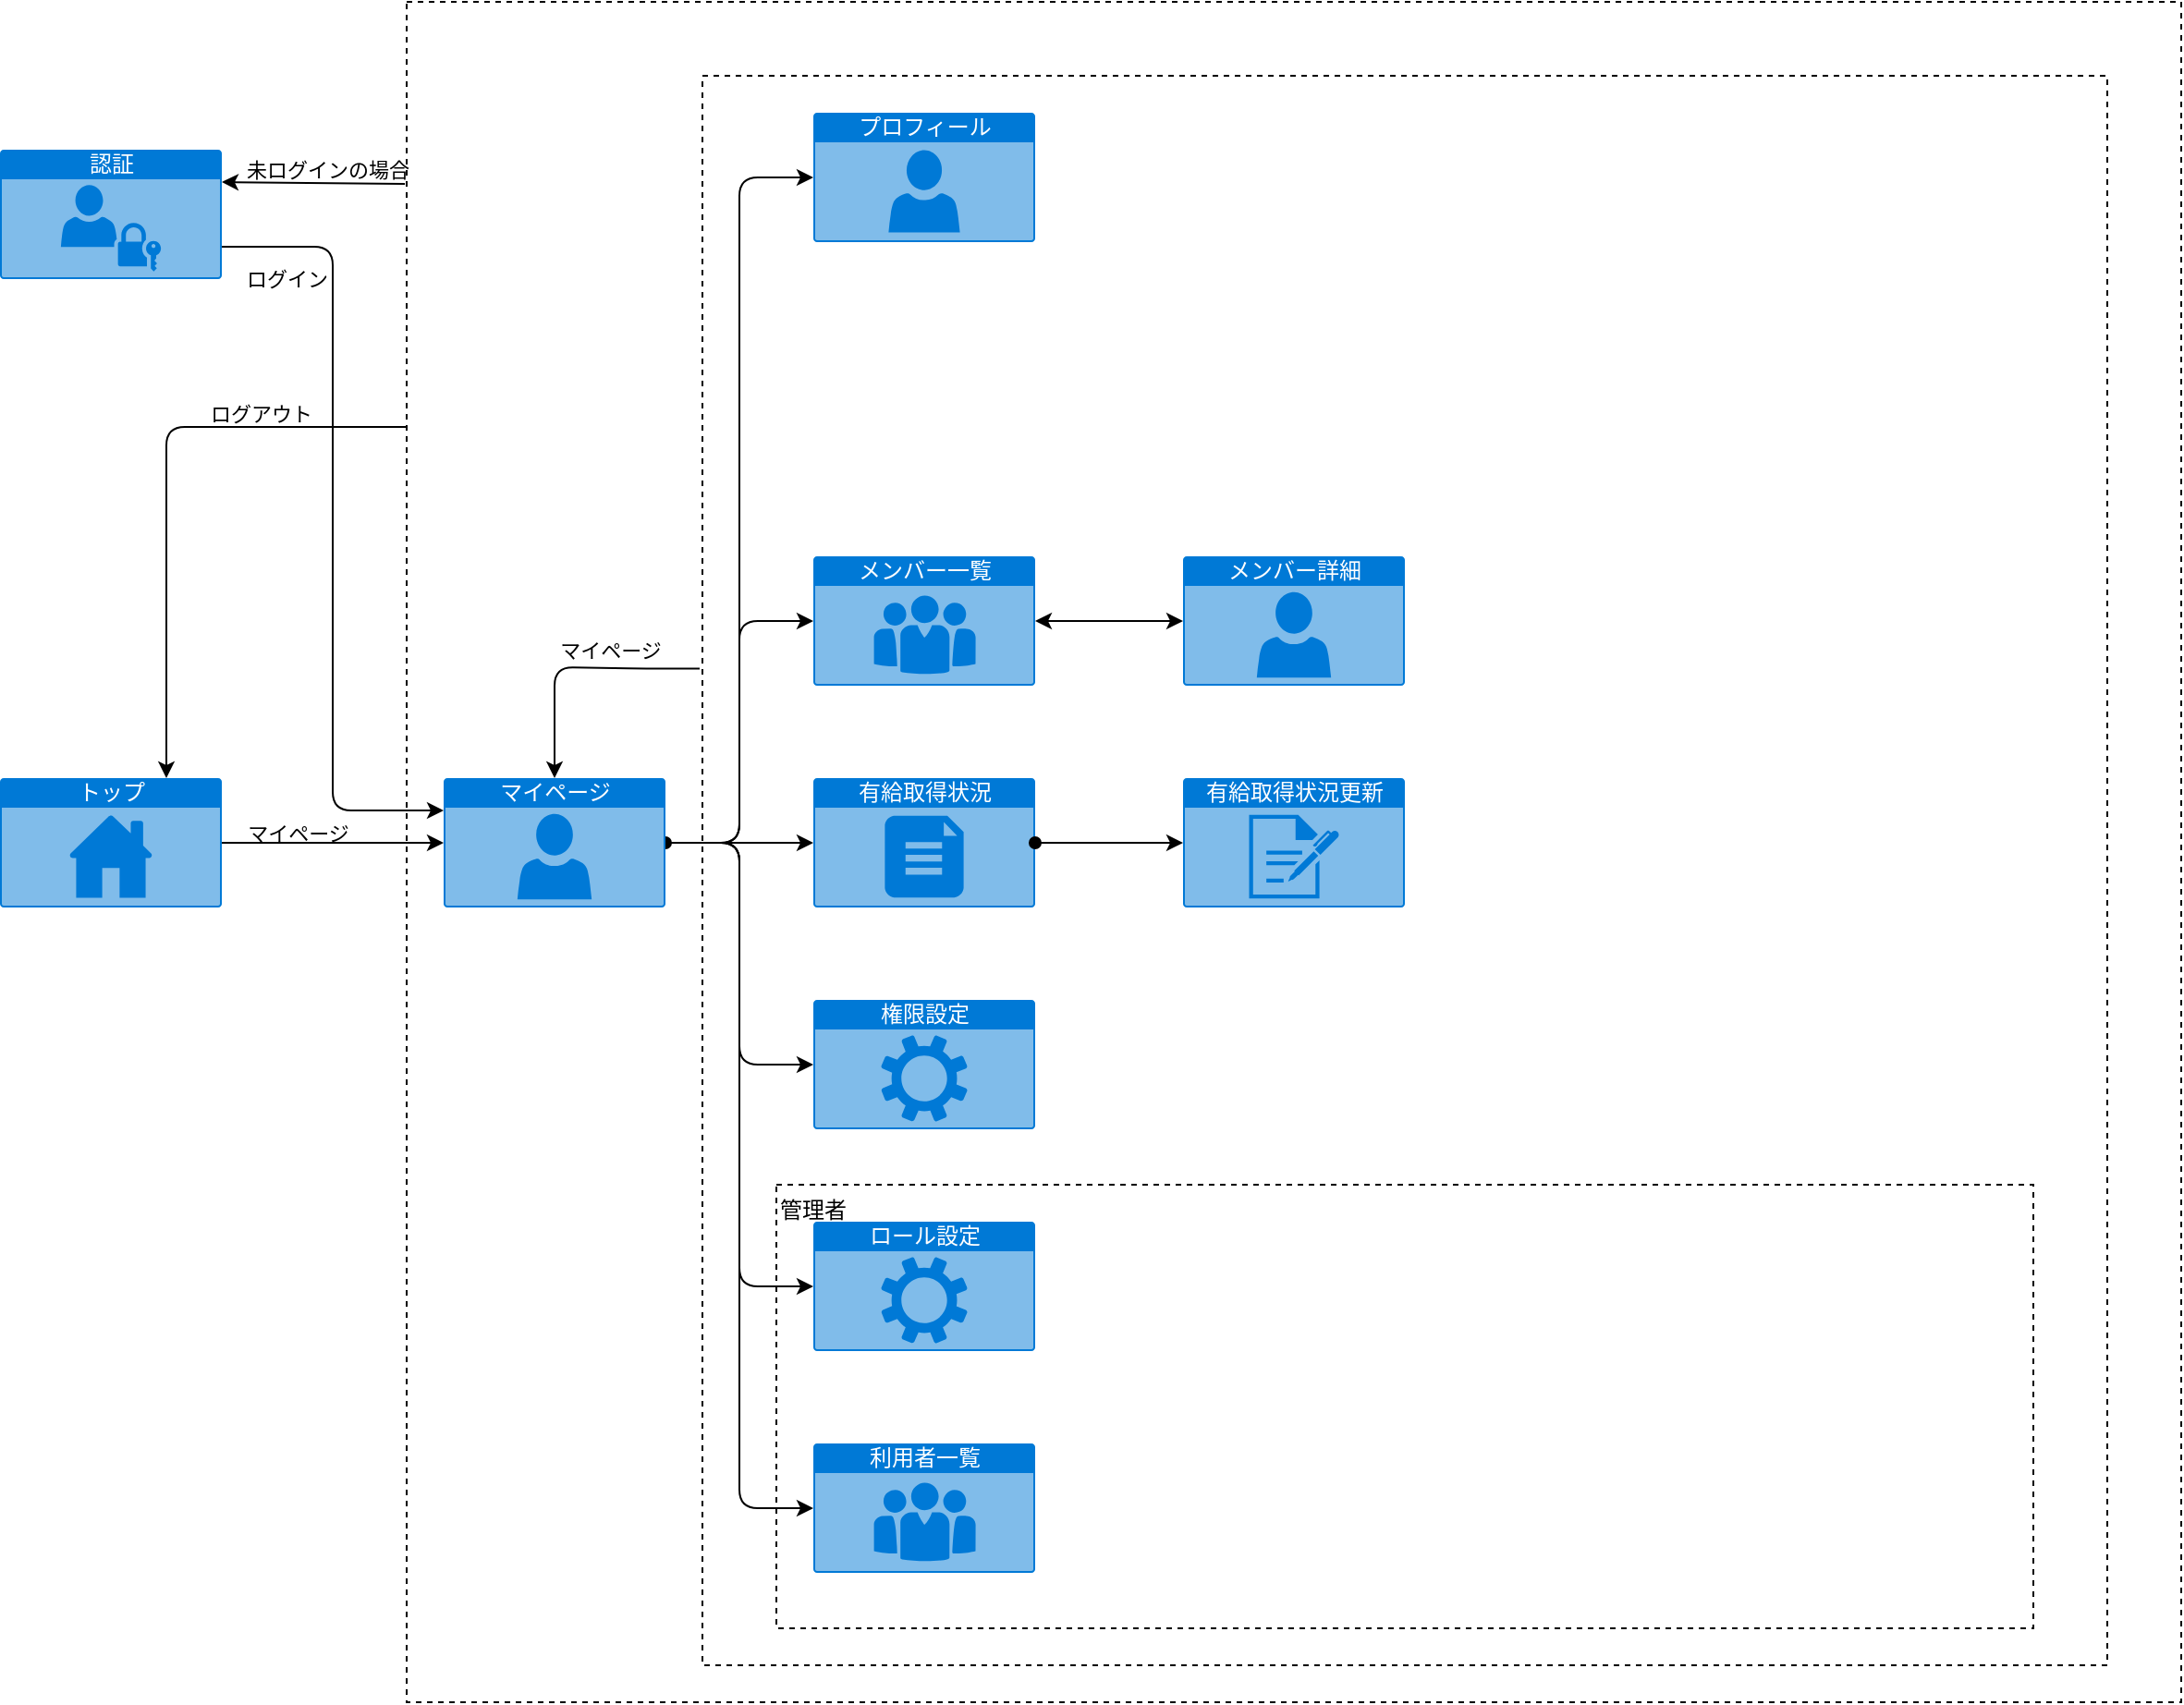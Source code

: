 <mxfile>
    <diagram id="OCPYp0wcL7gBmDLQsuSi" name="ページ1">
        <mxGraphModel dx="1364" dy="814" grid="1" gridSize="10" guides="1" tooltips="1" connect="1" arrows="1" fold="1" page="1" pageScale="1" pageWidth="1654" pageHeight="1169" math="0" shadow="0">
            <root>
                <mxCell id="0"/>
                <mxCell id="1" parent="0"/>
                <mxCell id="5" value="" style="rounded=0;whiteSpace=wrap;html=1;fillColor=none;dashed=1;" vertex="1" parent="1">
                    <mxGeometry x="580" y="60" width="960" height="920" as="geometry"/>
                </mxCell>
                <mxCell id="31" style="edgeStyle=orthogonalEdgeStyle;html=1;entryX=0.5;entryY=0;entryDx=0;entryDy=0;entryPerimeter=0;startArrow=none;startFill=0;exitX=-0.002;exitY=0.373;exitDx=0;exitDy=0;exitPerimeter=0;" edge="1" parent="1" source="30" target="3">
                    <mxGeometry relative="1" as="geometry">
                        <Array as="points">
                            <mxPoint x="710" y="421"/>
                            <mxPoint x="660" y="420"/>
                        </Array>
                    </mxGeometry>
                </mxCell>
                <mxCell id="32" value="マイページ" style="edgeLabel;html=1;align=center;verticalAlign=middle;resizable=0;points=[];labelBackgroundColor=none;" vertex="1" connectable="0" parent="31">
                    <mxGeometry x="-0.291" y="-1" relative="1" as="geometry">
                        <mxPoint y="-9" as="offset"/>
                    </mxGeometry>
                </mxCell>
                <mxCell id="30" value="" style="rounded=0;whiteSpace=wrap;html=1;fillColor=none;dashed=1;" vertex="1" parent="1">
                    <mxGeometry x="740" y="100" width="760" height="860" as="geometry"/>
                </mxCell>
                <mxCell id="20" value="管理者" style="rounded=0;whiteSpace=wrap;html=1;fillColor=none;dashed=1;verticalAlign=top;align=left;" vertex="1" parent="1">
                    <mxGeometry x="780" y="700" width="680" height="240" as="geometry"/>
                </mxCell>
                <mxCell id="11" style="edgeStyle=orthogonalEdgeStyle;html=1;entryX=0;entryY=0.5;entryDx=0;entryDy=0;entryPerimeter=0;" edge="1" parent="1" source="2" target="3">
                    <mxGeometry relative="1" as="geometry"/>
                </mxCell>
                <mxCell id="12" value="マイページ" style="edgeLabel;html=1;align=center;verticalAlign=middle;resizable=0;points=[];labelBackgroundColor=none;" vertex="1" connectable="0" parent="11">
                    <mxGeometry x="-0.258" y="3" relative="1" as="geometry">
                        <mxPoint x="-4" y="-2" as="offset"/>
                    </mxGeometry>
                </mxCell>
                <mxCell id="2" value="トップ" style="html=1;strokeColor=none;fillColor=#0079D6;labelPosition=center;verticalLabelPosition=middle;verticalAlign=top;align=center;fontSize=12;outlineConnect=0;spacingTop=-6;fontColor=#FFFFFF;sketch=0;shape=mxgraph.sitemap.home;" vertex="1" parent="1">
                    <mxGeometry x="360" y="480" width="120" height="70" as="geometry"/>
                </mxCell>
                <mxCell id="19" style="edgeStyle=orthogonalEdgeStyle;html=1;entryX=0;entryY=0.5;entryDx=0;entryDy=0;entryPerimeter=0;" edge="1" parent="1" source="3" target="18">
                    <mxGeometry relative="1" as="geometry"/>
                </mxCell>
                <mxCell id="22" style="edgeStyle=orthogonalEdgeStyle;html=1;entryX=0;entryY=0.5;entryDx=0;entryDy=0;entryPerimeter=0;" edge="1" parent="1" source="3" target="21">
                    <mxGeometry relative="1" as="geometry"/>
                </mxCell>
                <mxCell id="24" style="edgeStyle=orthogonalEdgeStyle;html=1;entryX=0;entryY=0.5;entryDx=0;entryDy=0;entryPerimeter=0;" edge="1" parent="1" source="3" target="23">
                    <mxGeometry relative="1" as="geometry"/>
                </mxCell>
                <mxCell id="26" style="edgeStyle=orthogonalEdgeStyle;html=1;entryX=0;entryY=0.5;entryDx=0;entryDy=0;entryPerimeter=0;" edge="1" parent="1" source="3" target="25">
                    <mxGeometry relative="1" as="geometry"/>
                </mxCell>
                <mxCell id="34" style="edgeStyle=orthogonalEdgeStyle;html=1;entryX=0;entryY=0.5;entryDx=0;entryDy=0;entryPerimeter=0;startArrow=none;startFill=0;" edge="1" parent="1" source="3" target="33">
                    <mxGeometry relative="1" as="geometry"/>
                </mxCell>
                <mxCell id="38" style="edgeStyle=orthogonalEdgeStyle;html=1;entryX=0;entryY=0.5;entryDx=0;entryDy=0;entryPerimeter=0;startArrow=oval;startFill=1;" edge="1" parent="1" source="3" target="37">
                    <mxGeometry relative="1" as="geometry"/>
                </mxCell>
                <mxCell id="3" value="マイページ" style="html=1;strokeColor=none;fillColor=#0079D6;labelPosition=center;verticalLabelPosition=middle;verticalAlign=top;align=center;fontSize=12;outlineConnect=0;spacingTop=-6;fontColor=#FFFFFF;sketch=0;shape=mxgraph.sitemap.user;" vertex="1" parent="1">
                    <mxGeometry x="600" y="480" width="120" height="70" as="geometry"/>
                </mxCell>
                <mxCell id="4" value="認証" style="html=1;strokeColor=none;fillColor=#0079D6;labelPosition=center;verticalLabelPosition=middle;verticalAlign=top;align=center;fontSize=12;outlineConnect=0;spacingTop=-6;fontColor=#FFFFFF;sketch=0;shape=mxgraph.sitemap.login;" vertex="1" parent="1">
                    <mxGeometry x="360" y="140" width="120" height="70" as="geometry"/>
                </mxCell>
                <mxCell id="8" value="" style="endArrow=classic;html=1;exitX=0;exitY=0.25;exitDx=0;exitDy=0;entryX=0.75;entryY=0;entryDx=0;entryDy=0;entryPerimeter=0;edgeStyle=orthogonalEdgeStyle;" edge="1" parent="1" source="5" target="2">
                    <mxGeometry width="50" height="50" relative="1" as="geometry">
                        <mxPoint x="780" y="510" as="sourcePoint"/>
                        <mxPoint x="830" y="460" as="targetPoint"/>
                        <Array as="points">
                            <mxPoint x="450" y="290"/>
                        </Array>
                    </mxGeometry>
                </mxCell>
                <mxCell id="17" value="ログアウト" style="edgeLabel;html=1;align=center;verticalAlign=middle;resizable=0;points=[];labelBackgroundColor=none;" vertex="1" connectable="0" parent="8">
                    <mxGeometry x="-0.769" y="2" relative="1" as="geometry">
                        <mxPoint x="-42" y="-9" as="offset"/>
                    </mxGeometry>
                </mxCell>
                <mxCell id="13" value="" style="endArrow=classic;html=1;exitX=-0.001;exitY=0.107;exitDx=0;exitDy=0;exitPerimeter=0;entryX=1;entryY=0.25;entryDx=0;entryDy=0;entryPerimeter=0;" edge="1" parent="1" source="5" target="4">
                    <mxGeometry width="50" height="50" relative="1" as="geometry">
                        <mxPoint x="780" y="510" as="sourcePoint"/>
                        <mxPoint x="830" y="460" as="targetPoint"/>
                    </mxGeometry>
                </mxCell>
                <mxCell id="14" value="未ログインの場合" style="edgeLabel;html=1;align=center;verticalAlign=middle;resizable=0;points=[];labelBackgroundColor=none;" vertex="1" connectable="0" parent="13">
                    <mxGeometry x="0.317" relative="1" as="geometry">
                        <mxPoint x="23" y="-7" as="offset"/>
                    </mxGeometry>
                </mxCell>
                <mxCell id="15" value="" style="endArrow=classic;html=1;exitX=1;exitY=0.75;exitDx=0;exitDy=0;exitPerimeter=0;entryX=0;entryY=0.25;entryDx=0;entryDy=0;entryPerimeter=0;edgeStyle=orthogonalEdgeStyle;" edge="1" parent="1" source="4" target="3">
                    <mxGeometry width="50" height="50" relative="1" as="geometry">
                        <mxPoint x="630" y="280" as="sourcePoint"/>
                        <mxPoint x="680" y="230" as="targetPoint"/>
                    </mxGeometry>
                </mxCell>
                <mxCell id="16" value="ログイン" style="edgeLabel;html=1;align=center;verticalAlign=middle;resizable=0;points=[];labelBackgroundColor=none;" vertex="1" connectable="0" parent="15">
                    <mxGeometry x="0.385" y="1" relative="1" as="geometry">
                        <mxPoint x="-26" y="-217" as="offset"/>
                    </mxGeometry>
                </mxCell>
                <mxCell id="18" value="プロフィール" style="html=1;strokeColor=none;fillColor=#0079D6;labelPosition=center;verticalLabelPosition=middle;verticalAlign=top;align=center;fontSize=12;outlineConnect=0;spacingTop=-6;fontColor=#FFFFFF;sketch=0;shape=mxgraph.sitemap.profile;dashed=1;labelBackgroundColor=none;" vertex="1" parent="1">
                    <mxGeometry x="800" y="120" width="120" height="70" as="geometry"/>
                </mxCell>
                <mxCell id="21" value="権限設定" style="html=1;strokeColor=none;fillColor=#0079D6;labelPosition=center;verticalLabelPosition=middle;verticalAlign=top;align=center;fontSize=12;outlineConnect=0;spacingTop=-6;fontColor=#FFFFFF;sketch=0;shape=mxgraph.sitemap.settings;dashed=1;labelBackgroundColor=none;" vertex="1" parent="1">
                    <mxGeometry x="800" y="600" width="120" height="70" as="geometry"/>
                </mxCell>
                <mxCell id="23" value="ロール設定" style="html=1;strokeColor=none;fillColor=#0079D6;labelPosition=center;verticalLabelPosition=middle;verticalAlign=top;align=center;fontSize=12;outlineConnect=0;spacingTop=-6;fontColor=#FFFFFF;sketch=0;shape=mxgraph.sitemap.settings;dashed=1;labelBackgroundColor=none;" vertex="1" parent="1">
                    <mxGeometry x="800" y="720" width="120" height="70" as="geometry"/>
                </mxCell>
                <mxCell id="28" style="edgeStyle=orthogonalEdgeStyle;html=1;entryX=0;entryY=0.5;entryDx=0;entryDy=0;entryPerimeter=0;startArrow=classic;startFill=1;" edge="1" parent="1" source="25" target="27">
                    <mxGeometry relative="1" as="geometry"/>
                </mxCell>
                <mxCell id="25" value="メンバー一覧" style="html=1;strokeColor=none;fillColor=#0079D6;labelPosition=center;verticalLabelPosition=middle;verticalAlign=top;align=center;fontSize=12;outlineConnect=0;spacingTop=-6;fontColor=#FFFFFF;sketch=0;shape=mxgraph.sitemap.about_us;dashed=1;labelBackgroundColor=none;" vertex="1" parent="1">
                    <mxGeometry x="800" y="360" width="120" height="70" as="geometry"/>
                </mxCell>
                <mxCell id="27" value="メンバー詳細" style="html=1;strokeColor=none;fillColor=#0079D6;labelPosition=center;verticalLabelPosition=middle;verticalAlign=top;align=center;fontSize=12;outlineConnect=0;spacingTop=-6;fontColor=#FFFFFF;sketch=0;shape=mxgraph.sitemap.user;dashed=1;labelBackgroundColor=none;" vertex="1" parent="1">
                    <mxGeometry x="1000" y="360" width="120" height="70" as="geometry"/>
                </mxCell>
                <mxCell id="33" value="有給取得状況" style="html=1;strokeColor=none;fillColor=#0079D6;labelPosition=center;verticalLabelPosition=middle;verticalAlign=top;align=center;fontSize=12;outlineConnect=0;spacingTop=-6;fontColor=#FFFFFF;sketch=0;shape=mxgraph.sitemap.document;dashed=1;labelBackgroundColor=none;" vertex="1" parent="1">
                    <mxGeometry x="800" y="480" width="120" height="70" as="geometry"/>
                </mxCell>
                <mxCell id="35" value="有給取得状況更新" style="html=1;strokeColor=none;fillColor=#0079D6;labelPosition=center;verticalLabelPosition=middle;verticalAlign=top;align=center;fontSize=12;outlineConnect=0;spacingTop=-6;fontColor=#FFFFFF;sketch=0;shape=mxgraph.sitemap.log;dashed=1;labelBackgroundColor=none;" vertex="1" parent="1">
                    <mxGeometry x="1000" y="480" width="120" height="70" as="geometry"/>
                </mxCell>
                <mxCell id="36" style="edgeStyle=orthogonalEdgeStyle;html=1;startArrow=oval;startFill=1;" edge="1" parent="1" source="33" target="35">
                    <mxGeometry relative="1" as="geometry"/>
                </mxCell>
                <mxCell id="37" value="利用者一覧" style="html=1;strokeColor=none;fillColor=#0079D6;labelPosition=center;verticalLabelPosition=middle;verticalAlign=top;align=center;fontSize=12;outlineConnect=0;spacingTop=-6;fontColor=#FFFFFF;sketch=0;shape=mxgraph.sitemap.about_us;dashed=1;labelBackgroundColor=none;" vertex="1" parent="1">
                    <mxGeometry x="800" y="840" width="120" height="70" as="geometry"/>
                </mxCell>
            </root>
        </mxGraphModel>
    </diagram>
</mxfile>